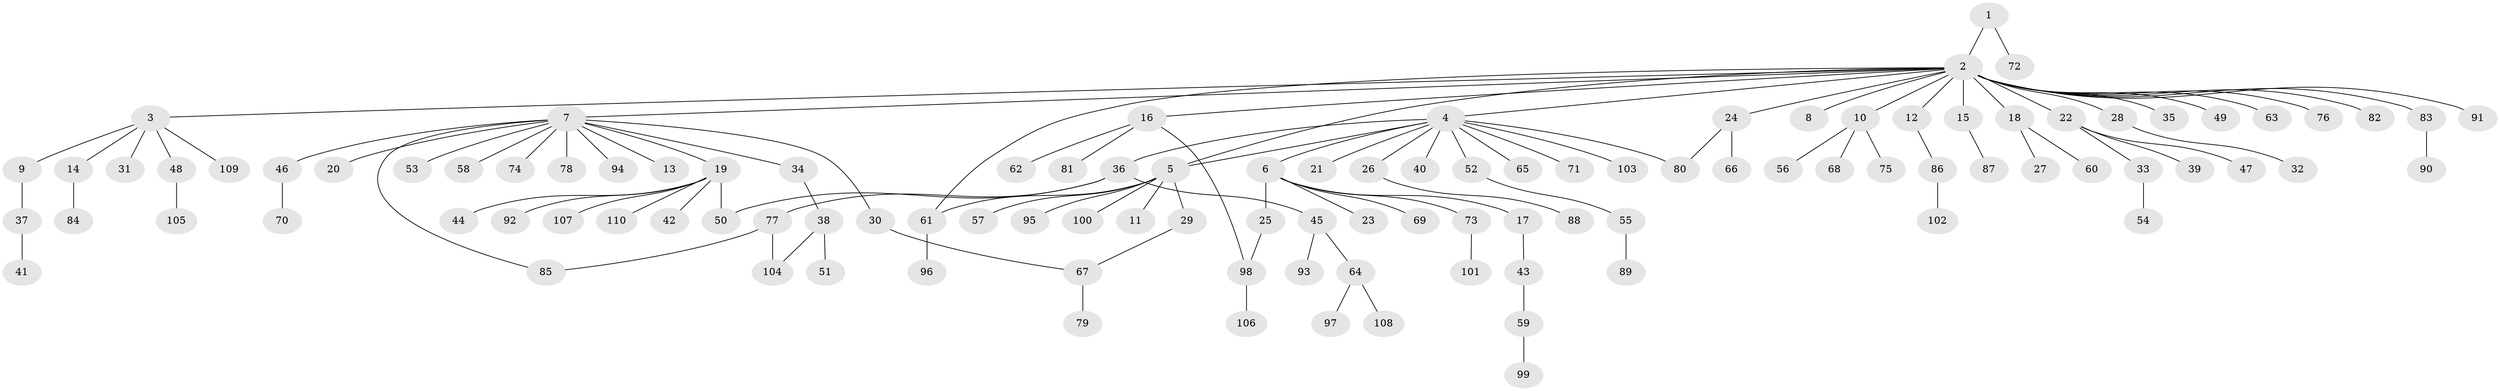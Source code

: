 // Generated by graph-tools (version 1.1) at 2025/25/03/09/25 03:25:58]
// undirected, 110 vertices, 117 edges
graph export_dot {
graph [start="1"]
  node [color=gray90,style=filled];
  1;
  2;
  3;
  4;
  5;
  6;
  7;
  8;
  9;
  10;
  11;
  12;
  13;
  14;
  15;
  16;
  17;
  18;
  19;
  20;
  21;
  22;
  23;
  24;
  25;
  26;
  27;
  28;
  29;
  30;
  31;
  32;
  33;
  34;
  35;
  36;
  37;
  38;
  39;
  40;
  41;
  42;
  43;
  44;
  45;
  46;
  47;
  48;
  49;
  50;
  51;
  52;
  53;
  54;
  55;
  56;
  57;
  58;
  59;
  60;
  61;
  62;
  63;
  64;
  65;
  66;
  67;
  68;
  69;
  70;
  71;
  72;
  73;
  74;
  75;
  76;
  77;
  78;
  79;
  80;
  81;
  82;
  83;
  84;
  85;
  86;
  87;
  88;
  89;
  90;
  91;
  92;
  93;
  94;
  95;
  96;
  97;
  98;
  99;
  100;
  101;
  102;
  103;
  104;
  105;
  106;
  107;
  108;
  109;
  110;
  1 -- 2;
  1 -- 72;
  2 -- 3;
  2 -- 4;
  2 -- 5;
  2 -- 7;
  2 -- 8;
  2 -- 10;
  2 -- 12;
  2 -- 15;
  2 -- 16;
  2 -- 18;
  2 -- 22;
  2 -- 24;
  2 -- 28;
  2 -- 35;
  2 -- 49;
  2 -- 61;
  2 -- 63;
  2 -- 76;
  2 -- 82;
  2 -- 83;
  2 -- 91;
  3 -- 9;
  3 -- 14;
  3 -- 31;
  3 -- 48;
  3 -- 109;
  4 -- 5;
  4 -- 6;
  4 -- 21;
  4 -- 26;
  4 -- 36;
  4 -- 40;
  4 -- 52;
  4 -- 65;
  4 -- 71;
  4 -- 80;
  4 -- 103;
  5 -- 11;
  5 -- 29;
  5 -- 57;
  5 -- 61;
  5 -- 95;
  5 -- 100;
  6 -- 17;
  6 -- 23;
  6 -- 25;
  6 -- 69;
  6 -- 73;
  7 -- 13;
  7 -- 19;
  7 -- 20;
  7 -- 30;
  7 -- 34;
  7 -- 46;
  7 -- 53;
  7 -- 58;
  7 -- 74;
  7 -- 78;
  7 -- 85;
  7 -- 94;
  9 -- 37;
  10 -- 56;
  10 -- 68;
  10 -- 75;
  12 -- 86;
  14 -- 84;
  15 -- 87;
  16 -- 62;
  16 -- 81;
  16 -- 98;
  17 -- 43;
  18 -- 27;
  18 -- 60;
  19 -- 42;
  19 -- 44;
  19 -- 50;
  19 -- 92;
  19 -- 107;
  19 -- 110;
  22 -- 33;
  22 -- 39;
  22 -- 47;
  24 -- 66;
  24 -- 80;
  25 -- 98;
  26 -- 88;
  28 -- 32;
  29 -- 67;
  30 -- 67;
  33 -- 54;
  34 -- 38;
  36 -- 45;
  36 -- 50;
  36 -- 77;
  37 -- 41;
  38 -- 51;
  38 -- 104;
  43 -- 59;
  45 -- 64;
  45 -- 93;
  46 -- 70;
  48 -- 105;
  52 -- 55;
  55 -- 89;
  59 -- 99;
  61 -- 96;
  64 -- 97;
  64 -- 108;
  67 -- 79;
  73 -- 101;
  77 -- 85;
  77 -- 104;
  83 -- 90;
  86 -- 102;
  98 -- 106;
}
